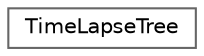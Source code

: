 digraph "Graphical Class Hierarchy"
{
 // LATEX_PDF_SIZE
  bgcolor="transparent";
  edge [fontname=Helvetica,fontsize=10,labelfontname=Helvetica,labelfontsize=10];
  node [fontname=Helvetica,fontsize=10,shape=box,height=0.2,width=0.4];
  rankdir="LR";
  Node0 [id="Node000000",label="TimeLapseTree",height=0.2,width=0.4,color="grey40", fillcolor="white", style="filled",URL="$class_time_lapse_tree.html",tooltip="Tree structure to manage time lapses."];
}
